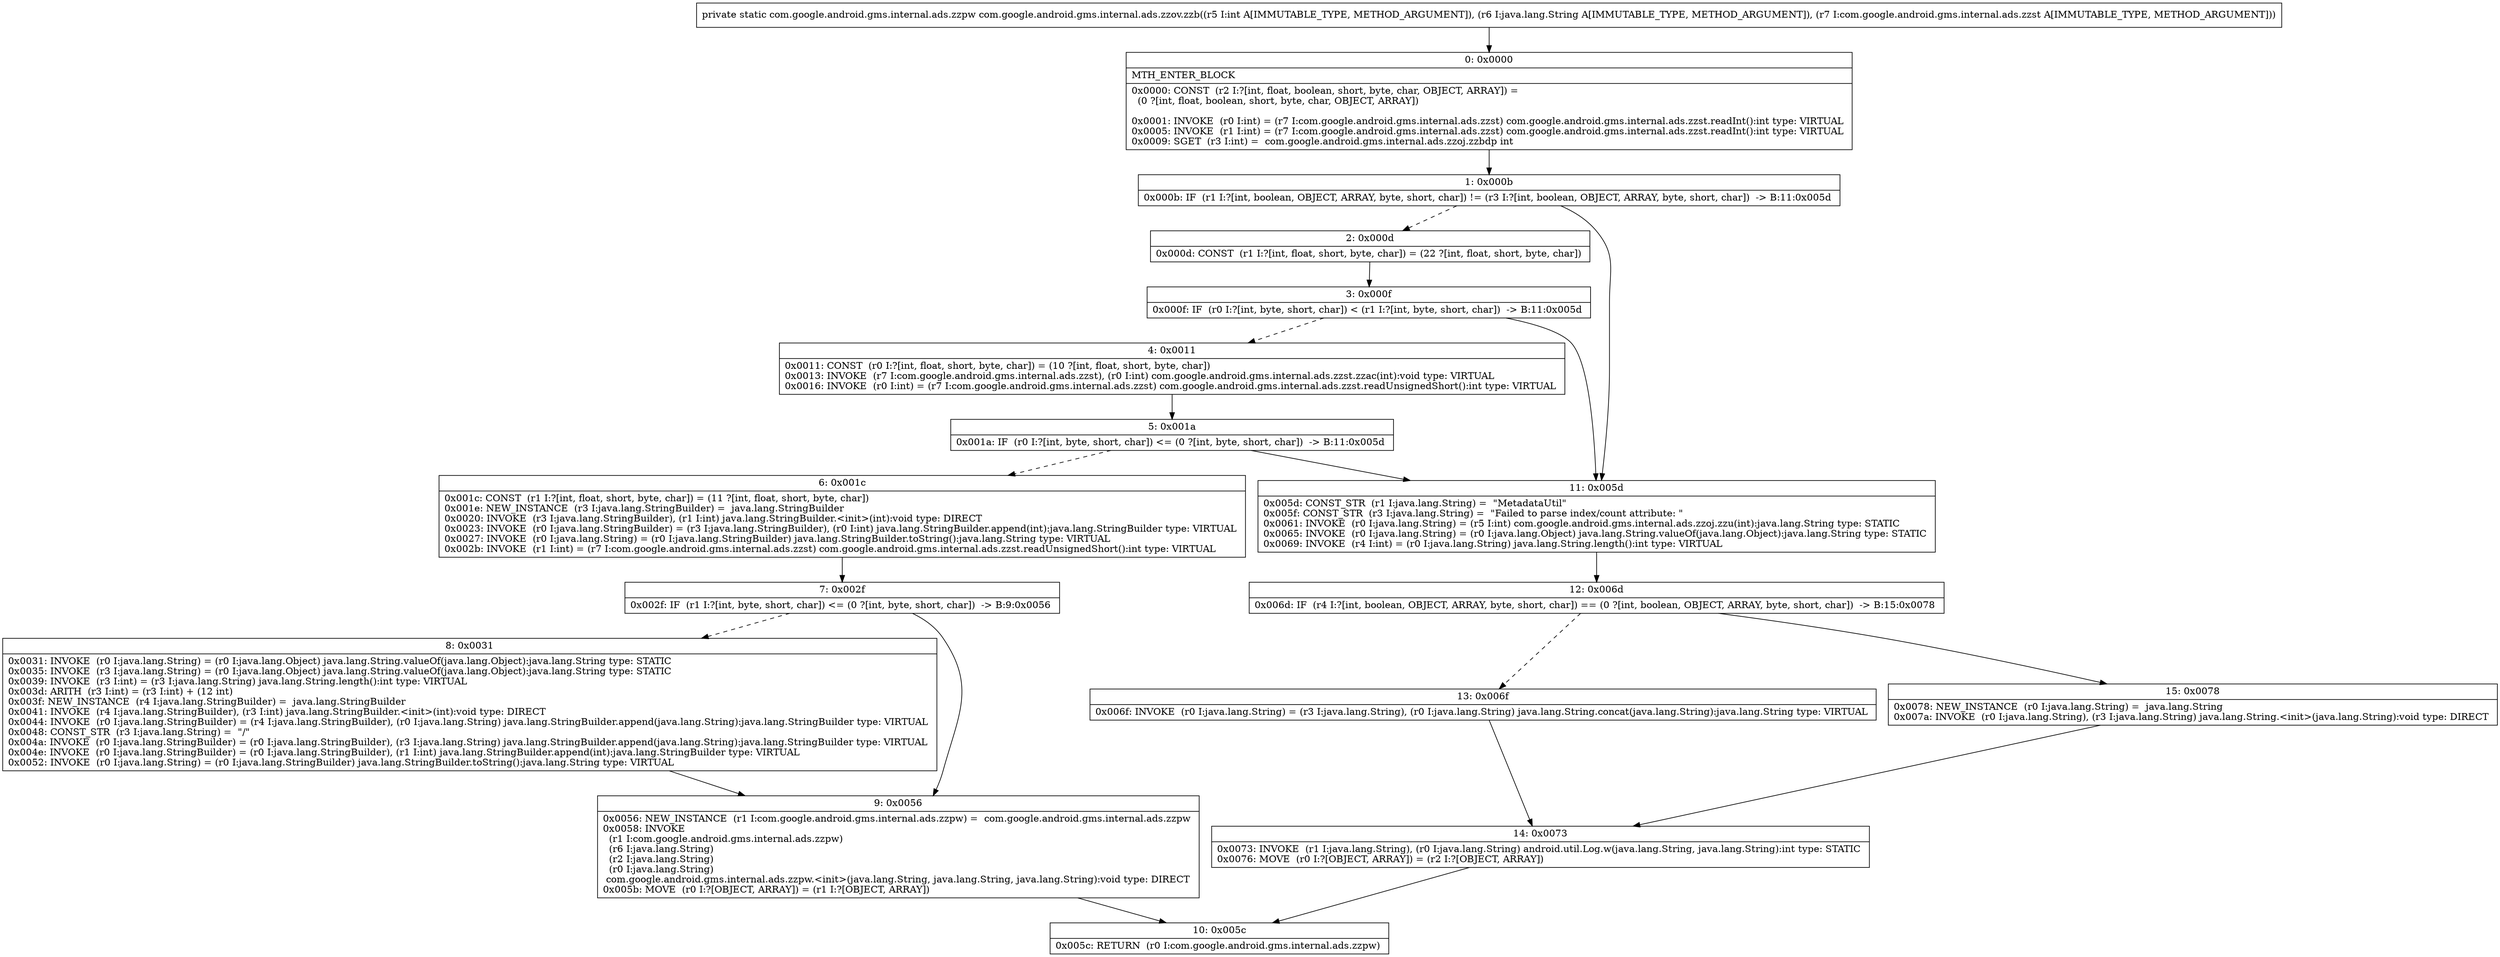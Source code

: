 digraph "CFG forcom.google.android.gms.internal.ads.zzov.zzb(ILjava\/lang\/String;Lcom\/google\/android\/gms\/internal\/ads\/zzst;)Lcom\/google\/android\/gms\/internal\/ads\/zzpw;" {
Node_0 [shape=record,label="{0\:\ 0x0000|MTH_ENTER_BLOCK\l|0x0000: CONST  (r2 I:?[int, float, boolean, short, byte, char, OBJECT, ARRAY]) = \l  (0 ?[int, float, boolean, short, byte, char, OBJECT, ARRAY])\l \l0x0001: INVOKE  (r0 I:int) = (r7 I:com.google.android.gms.internal.ads.zzst) com.google.android.gms.internal.ads.zzst.readInt():int type: VIRTUAL \l0x0005: INVOKE  (r1 I:int) = (r7 I:com.google.android.gms.internal.ads.zzst) com.google.android.gms.internal.ads.zzst.readInt():int type: VIRTUAL \l0x0009: SGET  (r3 I:int) =  com.google.android.gms.internal.ads.zzoj.zzbdp int \l}"];
Node_1 [shape=record,label="{1\:\ 0x000b|0x000b: IF  (r1 I:?[int, boolean, OBJECT, ARRAY, byte, short, char]) != (r3 I:?[int, boolean, OBJECT, ARRAY, byte, short, char])  \-\> B:11:0x005d \l}"];
Node_2 [shape=record,label="{2\:\ 0x000d|0x000d: CONST  (r1 I:?[int, float, short, byte, char]) = (22 ?[int, float, short, byte, char]) \l}"];
Node_3 [shape=record,label="{3\:\ 0x000f|0x000f: IF  (r0 I:?[int, byte, short, char]) \< (r1 I:?[int, byte, short, char])  \-\> B:11:0x005d \l}"];
Node_4 [shape=record,label="{4\:\ 0x0011|0x0011: CONST  (r0 I:?[int, float, short, byte, char]) = (10 ?[int, float, short, byte, char]) \l0x0013: INVOKE  (r7 I:com.google.android.gms.internal.ads.zzst), (r0 I:int) com.google.android.gms.internal.ads.zzst.zzac(int):void type: VIRTUAL \l0x0016: INVOKE  (r0 I:int) = (r7 I:com.google.android.gms.internal.ads.zzst) com.google.android.gms.internal.ads.zzst.readUnsignedShort():int type: VIRTUAL \l}"];
Node_5 [shape=record,label="{5\:\ 0x001a|0x001a: IF  (r0 I:?[int, byte, short, char]) \<= (0 ?[int, byte, short, char])  \-\> B:11:0x005d \l}"];
Node_6 [shape=record,label="{6\:\ 0x001c|0x001c: CONST  (r1 I:?[int, float, short, byte, char]) = (11 ?[int, float, short, byte, char]) \l0x001e: NEW_INSTANCE  (r3 I:java.lang.StringBuilder) =  java.lang.StringBuilder \l0x0020: INVOKE  (r3 I:java.lang.StringBuilder), (r1 I:int) java.lang.StringBuilder.\<init\>(int):void type: DIRECT \l0x0023: INVOKE  (r0 I:java.lang.StringBuilder) = (r3 I:java.lang.StringBuilder), (r0 I:int) java.lang.StringBuilder.append(int):java.lang.StringBuilder type: VIRTUAL \l0x0027: INVOKE  (r0 I:java.lang.String) = (r0 I:java.lang.StringBuilder) java.lang.StringBuilder.toString():java.lang.String type: VIRTUAL \l0x002b: INVOKE  (r1 I:int) = (r7 I:com.google.android.gms.internal.ads.zzst) com.google.android.gms.internal.ads.zzst.readUnsignedShort():int type: VIRTUAL \l}"];
Node_7 [shape=record,label="{7\:\ 0x002f|0x002f: IF  (r1 I:?[int, byte, short, char]) \<= (0 ?[int, byte, short, char])  \-\> B:9:0x0056 \l}"];
Node_8 [shape=record,label="{8\:\ 0x0031|0x0031: INVOKE  (r0 I:java.lang.String) = (r0 I:java.lang.Object) java.lang.String.valueOf(java.lang.Object):java.lang.String type: STATIC \l0x0035: INVOKE  (r3 I:java.lang.String) = (r0 I:java.lang.Object) java.lang.String.valueOf(java.lang.Object):java.lang.String type: STATIC \l0x0039: INVOKE  (r3 I:int) = (r3 I:java.lang.String) java.lang.String.length():int type: VIRTUAL \l0x003d: ARITH  (r3 I:int) = (r3 I:int) + (12 int) \l0x003f: NEW_INSTANCE  (r4 I:java.lang.StringBuilder) =  java.lang.StringBuilder \l0x0041: INVOKE  (r4 I:java.lang.StringBuilder), (r3 I:int) java.lang.StringBuilder.\<init\>(int):void type: DIRECT \l0x0044: INVOKE  (r0 I:java.lang.StringBuilder) = (r4 I:java.lang.StringBuilder), (r0 I:java.lang.String) java.lang.StringBuilder.append(java.lang.String):java.lang.StringBuilder type: VIRTUAL \l0x0048: CONST_STR  (r3 I:java.lang.String) =  \"\/\" \l0x004a: INVOKE  (r0 I:java.lang.StringBuilder) = (r0 I:java.lang.StringBuilder), (r3 I:java.lang.String) java.lang.StringBuilder.append(java.lang.String):java.lang.StringBuilder type: VIRTUAL \l0x004e: INVOKE  (r0 I:java.lang.StringBuilder) = (r0 I:java.lang.StringBuilder), (r1 I:int) java.lang.StringBuilder.append(int):java.lang.StringBuilder type: VIRTUAL \l0x0052: INVOKE  (r0 I:java.lang.String) = (r0 I:java.lang.StringBuilder) java.lang.StringBuilder.toString():java.lang.String type: VIRTUAL \l}"];
Node_9 [shape=record,label="{9\:\ 0x0056|0x0056: NEW_INSTANCE  (r1 I:com.google.android.gms.internal.ads.zzpw) =  com.google.android.gms.internal.ads.zzpw \l0x0058: INVOKE  \l  (r1 I:com.google.android.gms.internal.ads.zzpw)\l  (r6 I:java.lang.String)\l  (r2 I:java.lang.String)\l  (r0 I:java.lang.String)\l com.google.android.gms.internal.ads.zzpw.\<init\>(java.lang.String, java.lang.String, java.lang.String):void type: DIRECT \l0x005b: MOVE  (r0 I:?[OBJECT, ARRAY]) = (r1 I:?[OBJECT, ARRAY]) \l}"];
Node_10 [shape=record,label="{10\:\ 0x005c|0x005c: RETURN  (r0 I:com.google.android.gms.internal.ads.zzpw) \l}"];
Node_11 [shape=record,label="{11\:\ 0x005d|0x005d: CONST_STR  (r1 I:java.lang.String) =  \"MetadataUtil\" \l0x005f: CONST_STR  (r3 I:java.lang.String) =  \"Failed to parse index\/count attribute: \" \l0x0061: INVOKE  (r0 I:java.lang.String) = (r5 I:int) com.google.android.gms.internal.ads.zzoj.zzu(int):java.lang.String type: STATIC \l0x0065: INVOKE  (r0 I:java.lang.String) = (r0 I:java.lang.Object) java.lang.String.valueOf(java.lang.Object):java.lang.String type: STATIC \l0x0069: INVOKE  (r4 I:int) = (r0 I:java.lang.String) java.lang.String.length():int type: VIRTUAL \l}"];
Node_12 [shape=record,label="{12\:\ 0x006d|0x006d: IF  (r4 I:?[int, boolean, OBJECT, ARRAY, byte, short, char]) == (0 ?[int, boolean, OBJECT, ARRAY, byte, short, char])  \-\> B:15:0x0078 \l}"];
Node_13 [shape=record,label="{13\:\ 0x006f|0x006f: INVOKE  (r0 I:java.lang.String) = (r3 I:java.lang.String), (r0 I:java.lang.String) java.lang.String.concat(java.lang.String):java.lang.String type: VIRTUAL \l}"];
Node_14 [shape=record,label="{14\:\ 0x0073|0x0073: INVOKE  (r1 I:java.lang.String), (r0 I:java.lang.String) android.util.Log.w(java.lang.String, java.lang.String):int type: STATIC \l0x0076: MOVE  (r0 I:?[OBJECT, ARRAY]) = (r2 I:?[OBJECT, ARRAY]) \l}"];
Node_15 [shape=record,label="{15\:\ 0x0078|0x0078: NEW_INSTANCE  (r0 I:java.lang.String) =  java.lang.String \l0x007a: INVOKE  (r0 I:java.lang.String), (r3 I:java.lang.String) java.lang.String.\<init\>(java.lang.String):void type: DIRECT \l}"];
MethodNode[shape=record,label="{private static com.google.android.gms.internal.ads.zzpw com.google.android.gms.internal.ads.zzov.zzb((r5 I:int A[IMMUTABLE_TYPE, METHOD_ARGUMENT]), (r6 I:java.lang.String A[IMMUTABLE_TYPE, METHOD_ARGUMENT]), (r7 I:com.google.android.gms.internal.ads.zzst A[IMMUTABLE_TYPE, METHOD_ARGUMENT])) }"];
MethodNode -> Node_0;
Node_0 -> Node_1;
Node_1 -> Node_2[style=dashed];
Node_1 -> Node_11;
Node_2 -> Node_3;
Node_3 -> Node_4[style=dashed];
Node_3 -> Node_11;
Node_4 -> Node_5;
Node_5 -> Node_6[style=dashed];
Node_5 -> Node_11;
Node_6 -> Node_7;
Node_7 -> Node_8[style=dashed];
Node_7 -> Node_9;
Node_8 -> Node_9;
Node_9 -> Node_10;
Node_11 -> Node_12;
Node_12 -> Node_13[style=dashed];
Node_12 -> Node_15;
Node_13 -> Node_14;
Node_14 -> Node_10;
Node_15 -> Node_14;
}

